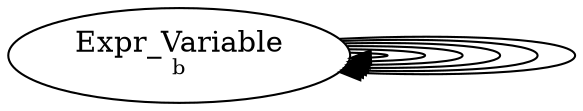 digraph G {
    "%a%" [label=<Stmt_Function<BR /><FONT POINT-SIZE="10">add</FONT>>];
    "%a%" [label=<Param<BR /><FONT POINT-SIZE="10"> a</FONT>>];
    "%a%" [label=<Param<BR /><FONT POINT-SIZE="10"> b</FONT>>];
    "%a%" [label=Stmt_Return];
    "%a%" [label=Expr_BinaryOp_Plus];
    "%a%" [label=<Expr_Variable<BR /><FONT POINT-SIZE="10">a</FONT>>];
    "%a%" [label=<Expr_Variable<BR /><FONT POINT-SIZE="10">b</FONT>>];

    "%a%" -> "%a%"
    "%a%" -> "%a%"
    "%a%" -> "%a%"
    "%a%" -> "%a%"
    "%a%" -> "%a%"
    "%a%" -> "%a%"

}

